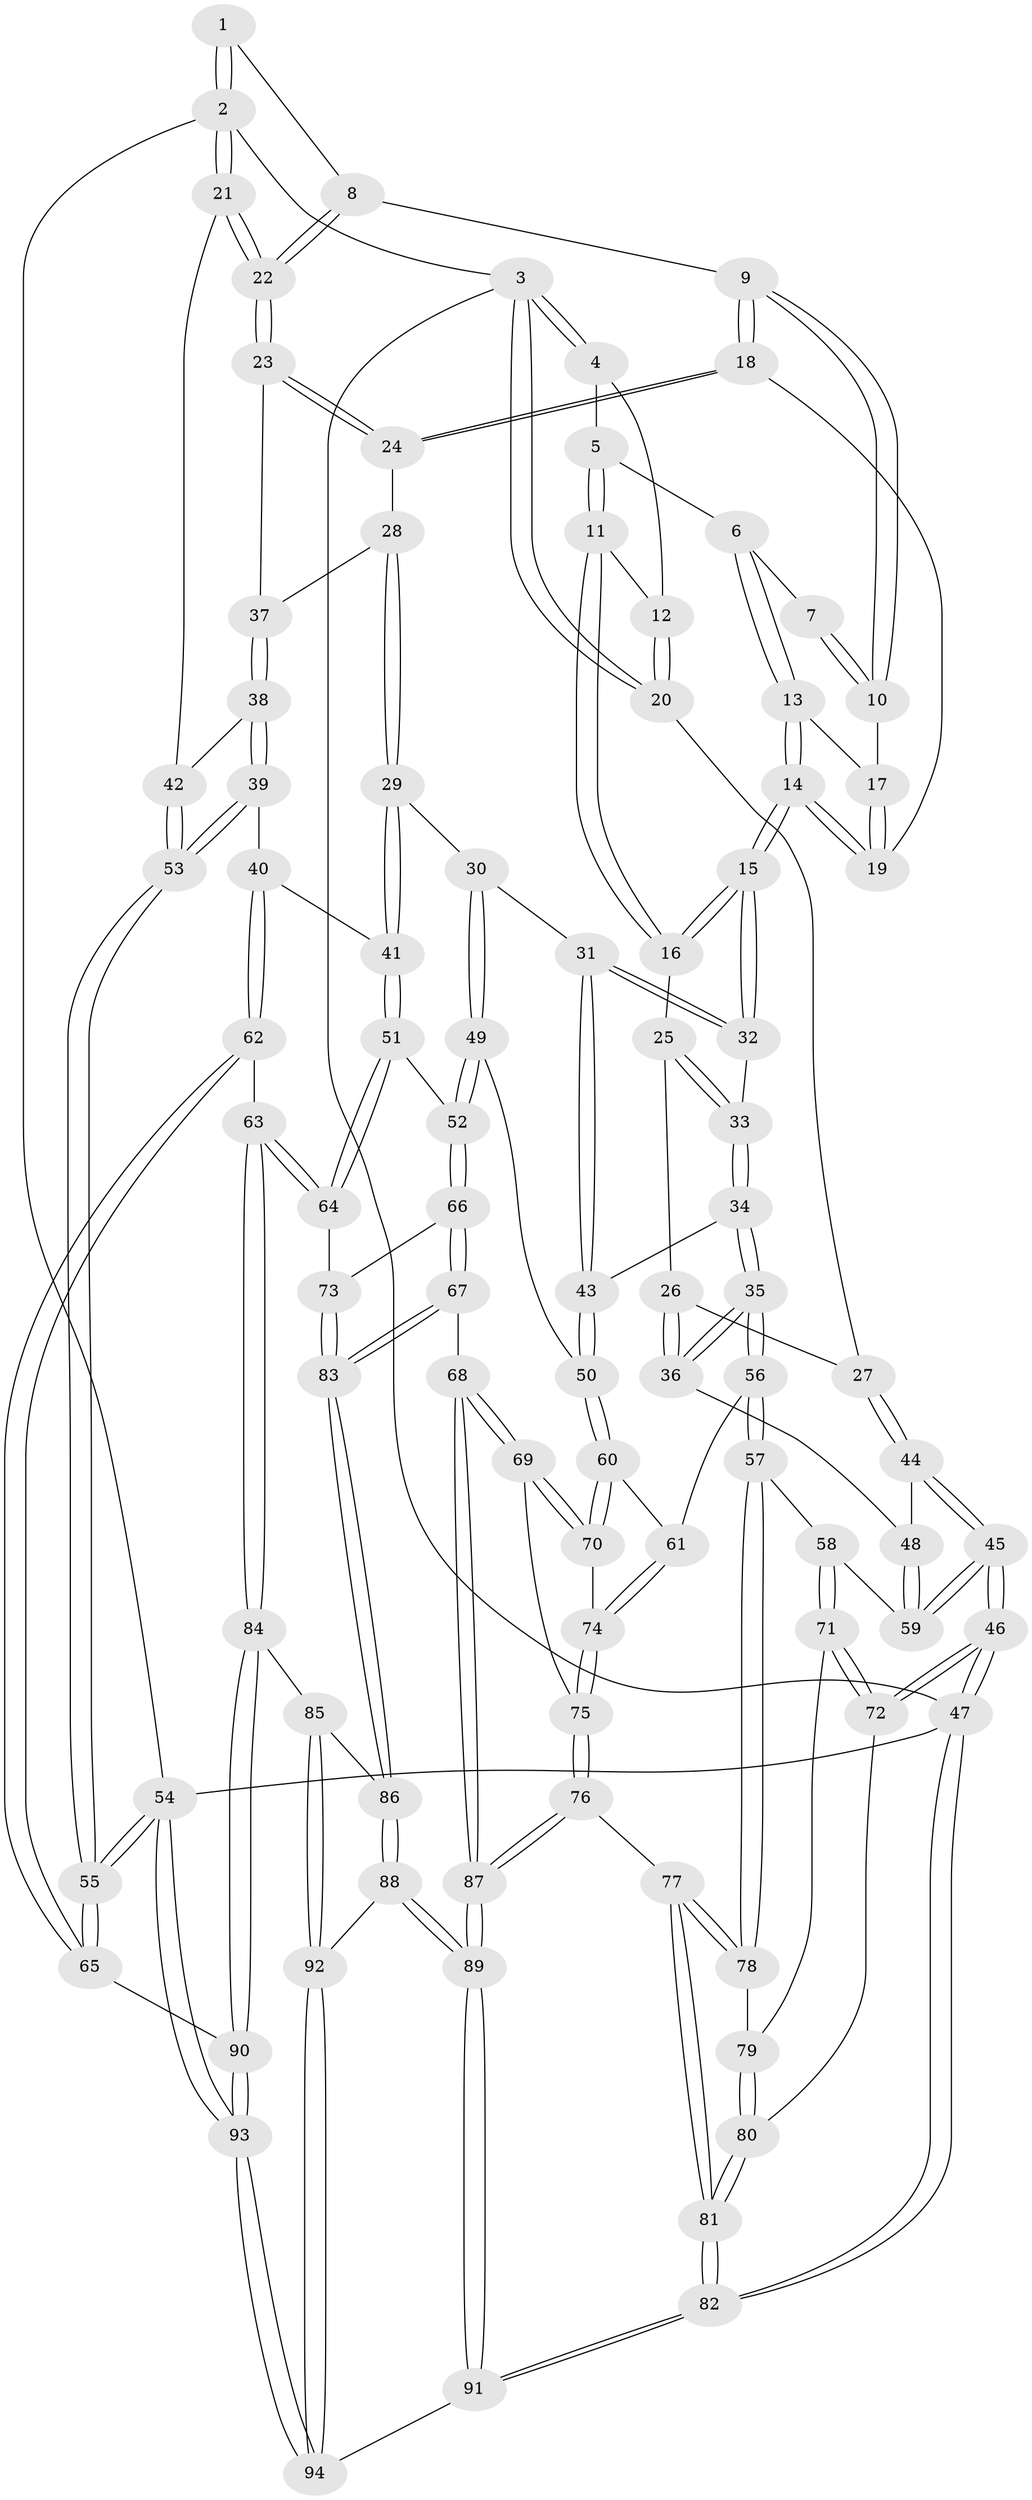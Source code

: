 // Generated by graph-tools (version 1.1) at 2025/51/03/09/25 03:51:07]
// undirected, 94 vertices, 232 edges
graph export_dot {
graph [start="1"]
  node [color=gray90,style=filled];
  1 [pos="+0.869691474670585+0"];
  2 [pos="+1+0"];
  3 [pos="+0+0"];
  4 [pos="+0.1037769867715229+0"];
  5 [pos="+0.4373428062237594+0"];
  6 [pos="+0.4734294871397908+0"];
  7 [pos="+0.6846662532673577+0"];
  8 [pos="+0.8651636891340072+0.10976253231734212"];
  9 [pos="+0.7783194178908979+0.12617209638507704"];
  10 [pos="+0.7324149271562845+0.0428538709957149"];
  11 [pos="+0.2934705787619622+0.14103058451899253"];
  12 [pos="+0.25067617007075205+0.09955792586172511"];
  13 [pos="+0.5152420809764161+0.06663948296126157"];
  14 [pos="+0.4804900925011773+0.21941121507901973"];
  15 [pos="+0.4725027301341418+0.22906770530127496"];
  16 [pos="+0.29863257276355815+0.17228237020863493"];
  17 [pos="+0.6128827740383507+0.08637501560923151"];
  18 [pos="+0.734238684088233+0.2069936494391498"];
  19 [pos="+0.701093632448066+0.2015214032289166"];
  20 [pos="+0+0"];
  21 [pos="+1+0.18987500331214208"];
  22 [pos="+1+0.18896458422247173"];
  23 [pos="+1+0.21256971611067949"];
  24 [pos="+0.7467525124320866+0.2512663427157791"];
  25 [pos="+0.2144433968794644+0.23851181278854094"];
  26 [pos="+0.19810948143835516+0.24168790874529217"];
  27 [pos="+0+0.07221249948921799"];
  28 [pos="+0.7502678701753176+0.30129016571225914"];
  29 [pos="+0.5767005278781814+0.42367875710973585"];
  30 [pos="+0.5153313553738488+0.4025792289164206"];
  31 [pos="+0.5110181546638479+0.3989943767207929"];
  32 [pos="+0.4785832889036368+0.3281984872980355"];
  33 [pos="+0.2964630774055922+0.3619659396489015"];
  34 [pos="+0.23453698963026592+0.5056075490634941"];
  35 [pos="+0.17719654455845157+0.5220473450741996"];
  36 [pos="+0.1291853104729001+0.48737655264719415"];
  37 [pos="+0.7943849736382442+0.33943619785853124"];
  38 [pos="+0.8373177600494387+0.43577527561604446"];
  39 [pos="+0.8230385117718392+0.495179365659986"];
  40 [pos="+0.7939787461828008+0.5329997876328234"];
  41 [pos="+0.6395783773132899+0.5085961097607553"];
  42 [pos="+1+0.3227404474185027"];
  43 [pos="+0.3043775266699019+0.5176848607511407"];
  44 [pos="+0+0.34339644928069996"];
  45 [pos="+0+0.7104638673306042"];
  46 [pos="+0+0.7799589683768434"];
  47 [pos="+0+1"];
  48 [pos="+0.12737400729131526+0.48695008256623734"];
  49 [pos="+0.4597665683497586+0.6012439050580658"];
  50 [pos="+0.38170034296703015+0.6090393132020904"];
  51 [pos="+0.6069827423579414+0.6195940260792043"];
  52 [pos="+0.5031289656645699+0.6437727571659174"];
  53 [pos="+1+0.5725486128789182"];
  54 [pos="+1+1"];
  55 [pos="+1+0.842158177280108"];
  56 [pos="+0.1765813804906628+0.5383248175488382"];
  57 [pos="+0.11916758051149189+0.652521313535477"];
  58 [pos="+0.08585647769129943+0.6615459737097469"];
  59 [pos="+0+0.6410660217308038"];
  60 [pos="+0.3811120531975091+0.610798615978107"];
  61 [pos="+0.24533710865190325+0.6585340315749959"];
  62 [pos="+0.8360020316778388+0.7088608784605436"];
  63 [pos="+0.7002303251658538+0.7452768630446724"];
  64 [pos="+0.6695346551000061+0.728349854470169"];
  65 [pos="+0.9445819053281332+0.7674231930059047"];
  66 [pos="+0.492560742526687+0.6969939518054161"];
  67 [pos="+0.4226454979956451+0.7588011255368887"];
  68 [pos="+0.40066587792965525+0.764361111810293"];
  69 [pos="+0.37458107705768323+0.7442956392204308"];
  70 [pos="+0.3676276695656396+0.6646687903568969"];
  71 [pos="+0.021261127058941866+0.7277985956028383"];
  72 [pos="+0+0.7376192895908958"];
  73 [pos="+0.5682599730314726+0.7571684397671703"];
  74 [pos="+0.2462734914832663+0.6605869875688976"];
  75 [pos="+0.2569856542614044+0.754052954284691"];
  76 [pos="+0.2128052697368178+0.8014776603205053"];
  77 [pos="+0.21035247004302055+0.8026282068511817"];
  78 [pos="+0.13400035730291893+0.7328860314240193"];
  79 [pos="+0.09344478870026517+0.7522000324543665"];
  80 [pos="+0.07374339267393358+0.7847236106529001"];
  81 [pos="+0+1"];
  82 [pos="+0+1"];
  83 [pos="+0.530987587538357+0.8210037110201697"];
  84 [pos="+0.6723717952133487+0.8520963022601679"];
  85 [pos="+0.6247587443249453+0.8812633676875699"];
  86 [pos="+0.5390112932269598+0.8695477869783447"];
  87 [pos="+0.3863733591045752+0.8997692937333996"];
  88 [pos="+0.45611566699365114+0.9500110246295383"];
  89 [pos="+0.40848300143835214+0.977897577558953"];
  90 [pos="+0.7392247542584749+0.9215261649719628"];
  91 [pos="+0.3186457024547495+1"];
  92 [pos="+0.6229809486049195+0.9763776894521581"];
  93 [pos="+0.8074864923758622+1"];
  94 [pos="+0.7926281743091275+1"];
  1 -- 2;
  1 -- 2;
  1 -- 8;
  2 -- 3;
  2 -- 21;
  2 -- 21;
  2 -- 54;
  3 -- 4;
  3 -- 4;
  3 -- 20;
  3 -- 20;
  3 -- 47;
  4 -- 5;
  4 -- 12;
  5 -- 6;
  5 -- 11;
  5 -- 11;
  6 -- 7;
  6 -- 13;
  6 -- 13;
  7 -- 10;
  7 -- 10;
  8 -- 9;
  8 -- 22;
  8 -- 22;
  9 -- 10;
  9 -- 10;
  9 -- 18;
  9 -- 18;
  10 -- 17;
  11 -- 12;
  11 -- 16;
  11 -- 16;
  12 -- 20;
  12 -- 20;
  13 -- 14;
  13 -- 14;
  13 -- 17;
  14 -- 15;
  14 -- 15;
  14 -- 19;
  14 -- 19;
  15 -- 16;
  15 -- 16;
  15 -- 32;
  15 -- 32;
  16 -- 25;
  17 -- 19;
  17 -- 19;
  18 -- 19;
  18 -- 24;
  18 -- 24;
  20 -- 27;
  21 -- 22;
  21 -- 22;
  21 -- 42;
  22 -- 23;
  22 -- 23;
  23 -- 24;
  23 -- 24;
  23 -- 37;
  24 -- 28;
  25 -- 26;
  25 -- 33;
  25 -- 33;
  26 -- 27;
  26 -- 36;
  26 -- 36;
  27 -- 44;
  27 -- 44;
  28 -- 29;
  28 -- 29;
  28 -- 37;
  29 -- 30;
  29 -- 41;
  29 -- 41;
  30 -- 31;
  30 -- 49;
  30 -- 49;
  31 -- 32;
  31 -- 32;
  31 -- 43;
  31 -- 43;
  32 -- 33;
  33 -- 34;
  33 -- 34;
  34 -- 35;
  34 -- 35;
  34 -- 43;
  35 -- 36;
  35 -- 36;
  35 -- 56;
  35 -- 56;
  36 -- 48;
  37 -- 38;
  37 -- 38;
  38 -- 39;
  38 -- 39;
  38 -- 42;
  39 -- 40;
  39 -- 53;
  39 -- 53;
  40 -- 41;
  40 -- 62;
  40 -- 62;
  41 -- 51;
  41 -- 51;
  42 -- 53;
  42 -- 53;
  43 -- 50;
  43 -- 50;
  44 -- 45;
  44 -- 45;
  44 -- 48;
  45 -- 46;
  45 -- 46;
  45 -- 59;
  45 -- 59;
  46 -- 47;
  46 -- 47;
  46 -- 72;
  46 -- 72;
  47 -- 82;
  47 -- 82;
  47 -- 54;
  48 -- 59;
  48 -- 59;
  49 -- 50;
  49 -- 52;
  49 -- 52;
  50 -- 60;
  50 -- 60;
  51 -- 52;
  51 -- 64;
  51 -- 64;
  52 -- 66;
  52 -- 66;
  53 -- 55;
  53 -- 55;
  54 -- 55;
  54 -- 55;
  54 -- 93;
  54 -- 93;
  55 -- 65;
  55 -- 65;
  56 -- 57;
  56 -- 57;
  56 -- 61;
  57 -- 58;
  57 -- 78;
  57 -- 78;
  58 -- 59;
  58 -- 71;
  58 -- 71;
  60 -- 61;
  60 -- 70;
  60 -- 70;
  61 -- 74;
  61 -- 74;
  62 -- 63;
  62 -- 65;
  62 -- 65;
  63 -- 64;
  63 -- 64;
  63 -- 84;
  63 -- 84;
  64 -- 73;
  65 -- 90;
  66 -- 67;
  66 -- 67;
  66 -- 73;
  67 -- 68;
  67 -- 83;
  67 -- 83;
  68 -- 69;
  68 -- 69;
  68 -- 87;
  68 -- 87;
  69 -- 70;
  69 -- 70;
  69 -- 75;
  70 -- 74;
  71 -- 72;
  71 -- 72;
  71 -- 79;
  72 -- 80;
  73 -- 83;
  73 -- 83;
  74 -- 75;
  74 -- 75;
  75 -- 76;
  75 -- 76;
  76 -- 77;
  76 -- 87;
  76 -- 87;
  77 -- 78;
  77 -- 78;
  77 -- 81;
  77 -- 81;
  78 -- 79;
  79 -- 80;
  79 -- 80;
  80 -- 81;
  80 -- 81;
  81 -- 82;
  81 -- 82;
  82 -- 91;
  82 -- 91;
  83 -- 86;
  83 -- 86;
  84 -- 85;
  84 -- 90;
  84 -- 90;
  85 -- 86;
  85 -- 92;
  85 -- 92;
  86 -- 88;
  86 -- 88;
  87 -- 89;
  87 -- 89;
  88 -- 89;
  88 -- 89;
  88 -- 92;
  89 -- 91;
  89 -- 91;
  90 -- 93;
  90 -- 93;
  91 -- 94;
  92 -- 94;
  92 -- 94;
  93 -- 94;
  93 -- 94;
}
